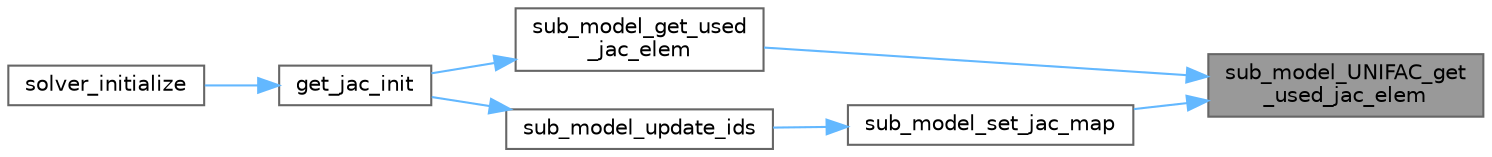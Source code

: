 digraph "sub_model_UNIFAC_get_used_jac_elem"
{
 // LATEX_PDF_SIZE
  bgcolor="transparent";
  edge [fontname=Helvetica,fontsize=10,labelfontname=Helvetica,labelfontsize=10];
  node [fontname=Helvetica,fontsize=10,shape=box,height=0.2,width=0.4];
  rankdir="RL";
  Node1 [label="sub_model_UNIFAC_get\l_used_jac_elem",height=0.2,width=0.4,color="gray40", fillcolor="grey60", style="filled", fontcolor="black",tooltip="Get the Jacobian elements used for a particular row of the matrix."];
  Node1 -> Node2 [dir="back",color="steelblue1",style="solid"];
  Node2 [label="sub_model_get_used\l_jac_elem",height=0.2,width=0.4,color="grey40", fillcolor="white", style="filled",URL="$sub__model__solver_8c.html#a4b1d9807c5fc6b0f2129eb420fa191ad",tooltip="Get the Jacobian elements used by a particular sub model."];
  Node2 -> Node3 [dir="back",color="steelblue1",style="solid"];
  Node3 [label="get_jac_init",height=0.2,width=0.4,color="grey40", fillcolor="white", style="filled",URL="$camp__solver_8c.html#a5b485fa25356197023889f3795888e98",tooltip="Try to improve guesses of y sent to the linear solver."];
  Node3 -> Node4 [dir="back",color="steelblue1",style="solid"];
  Node4 [label="solver_initialize",height=0.2,width=0.4,color="grey40", fillcolor="white", style="filled",URL="$camp__solver_8c.html#a599ffdef916b139a1690bfd41aa386b6",tooltip="Solver initialization."];
  Node1 -> Node5 [dir="back",color="steelblue1",style="solid"];
  Node5 [label="sub_model_set_jac_map",height=0.2,width=0.4,color="grey40", fillcolor="white", style="filled",URL="$sub__model__solver_8c.html#a61bf1cc1ad435b59182e1db138cc1b53",tooltip="Set the map for sub-model interdependence."];
  Node5 -> Node6 [dir="back",color="steelblue1",style="solid"];
  Node6 [label="sub_model_update_ids",height=0.2,width=0.4,color="grey40", fillcolor="white", style="filled",URL="$sub__model__solver_8c.html#a38ebe393b32d9f9ac185b12801c69e17",tooltip="Update the time derivative and Jacobian array ids."];
  Node6 -> Node3 [dir="back",color="steelblue1",style="solid"];
}
